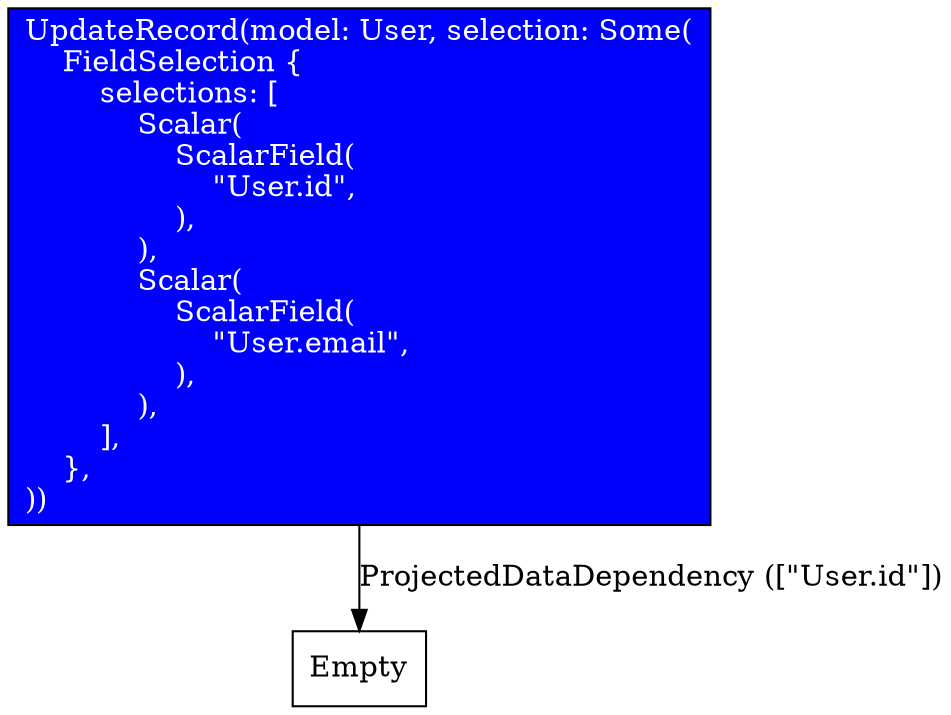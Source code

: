 digraph {
    0 [label="UpdateRecord(model: User, selection: Some(\l    FieldSelection {\l        selections: [\l            Scalar(\l                ScalarField(\l                    \"User.id\",\l                ),\l            ),\l            Scalar(\l                ScalarField(\l                    \"User.email\",\l                ),\l            ),\l        ],\l    },\l))\l", fillcolor=blue, style=filled, shape=rectangle, fontcolor=white]
    1 [label="Empty\l", shape=rectangle]
    0 -> 1 [label="ProjectedDataDependency ([\"User.id\"])"]
}